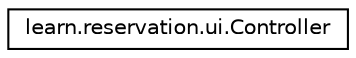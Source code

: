 digraph "Graphical Class Hierarchy"
{
 // LATEX_PDF_SIZE
  edge [fontname="Helvetica",fontsize="10",labelfontname="Helvetica",labelfontsize="10"];
  node [fontname="Helvetica",fontsize="10",shape=record];
  rankdir="LR";
  Node0 [label="learn.reservation.ui.Controller",height=0.2,width=0.4,color="black", fillcolor="white", style="filled",URL="$classlearn_1_1reservation_1_1ui_1_1_controller.html",tooltip=" "];
}
